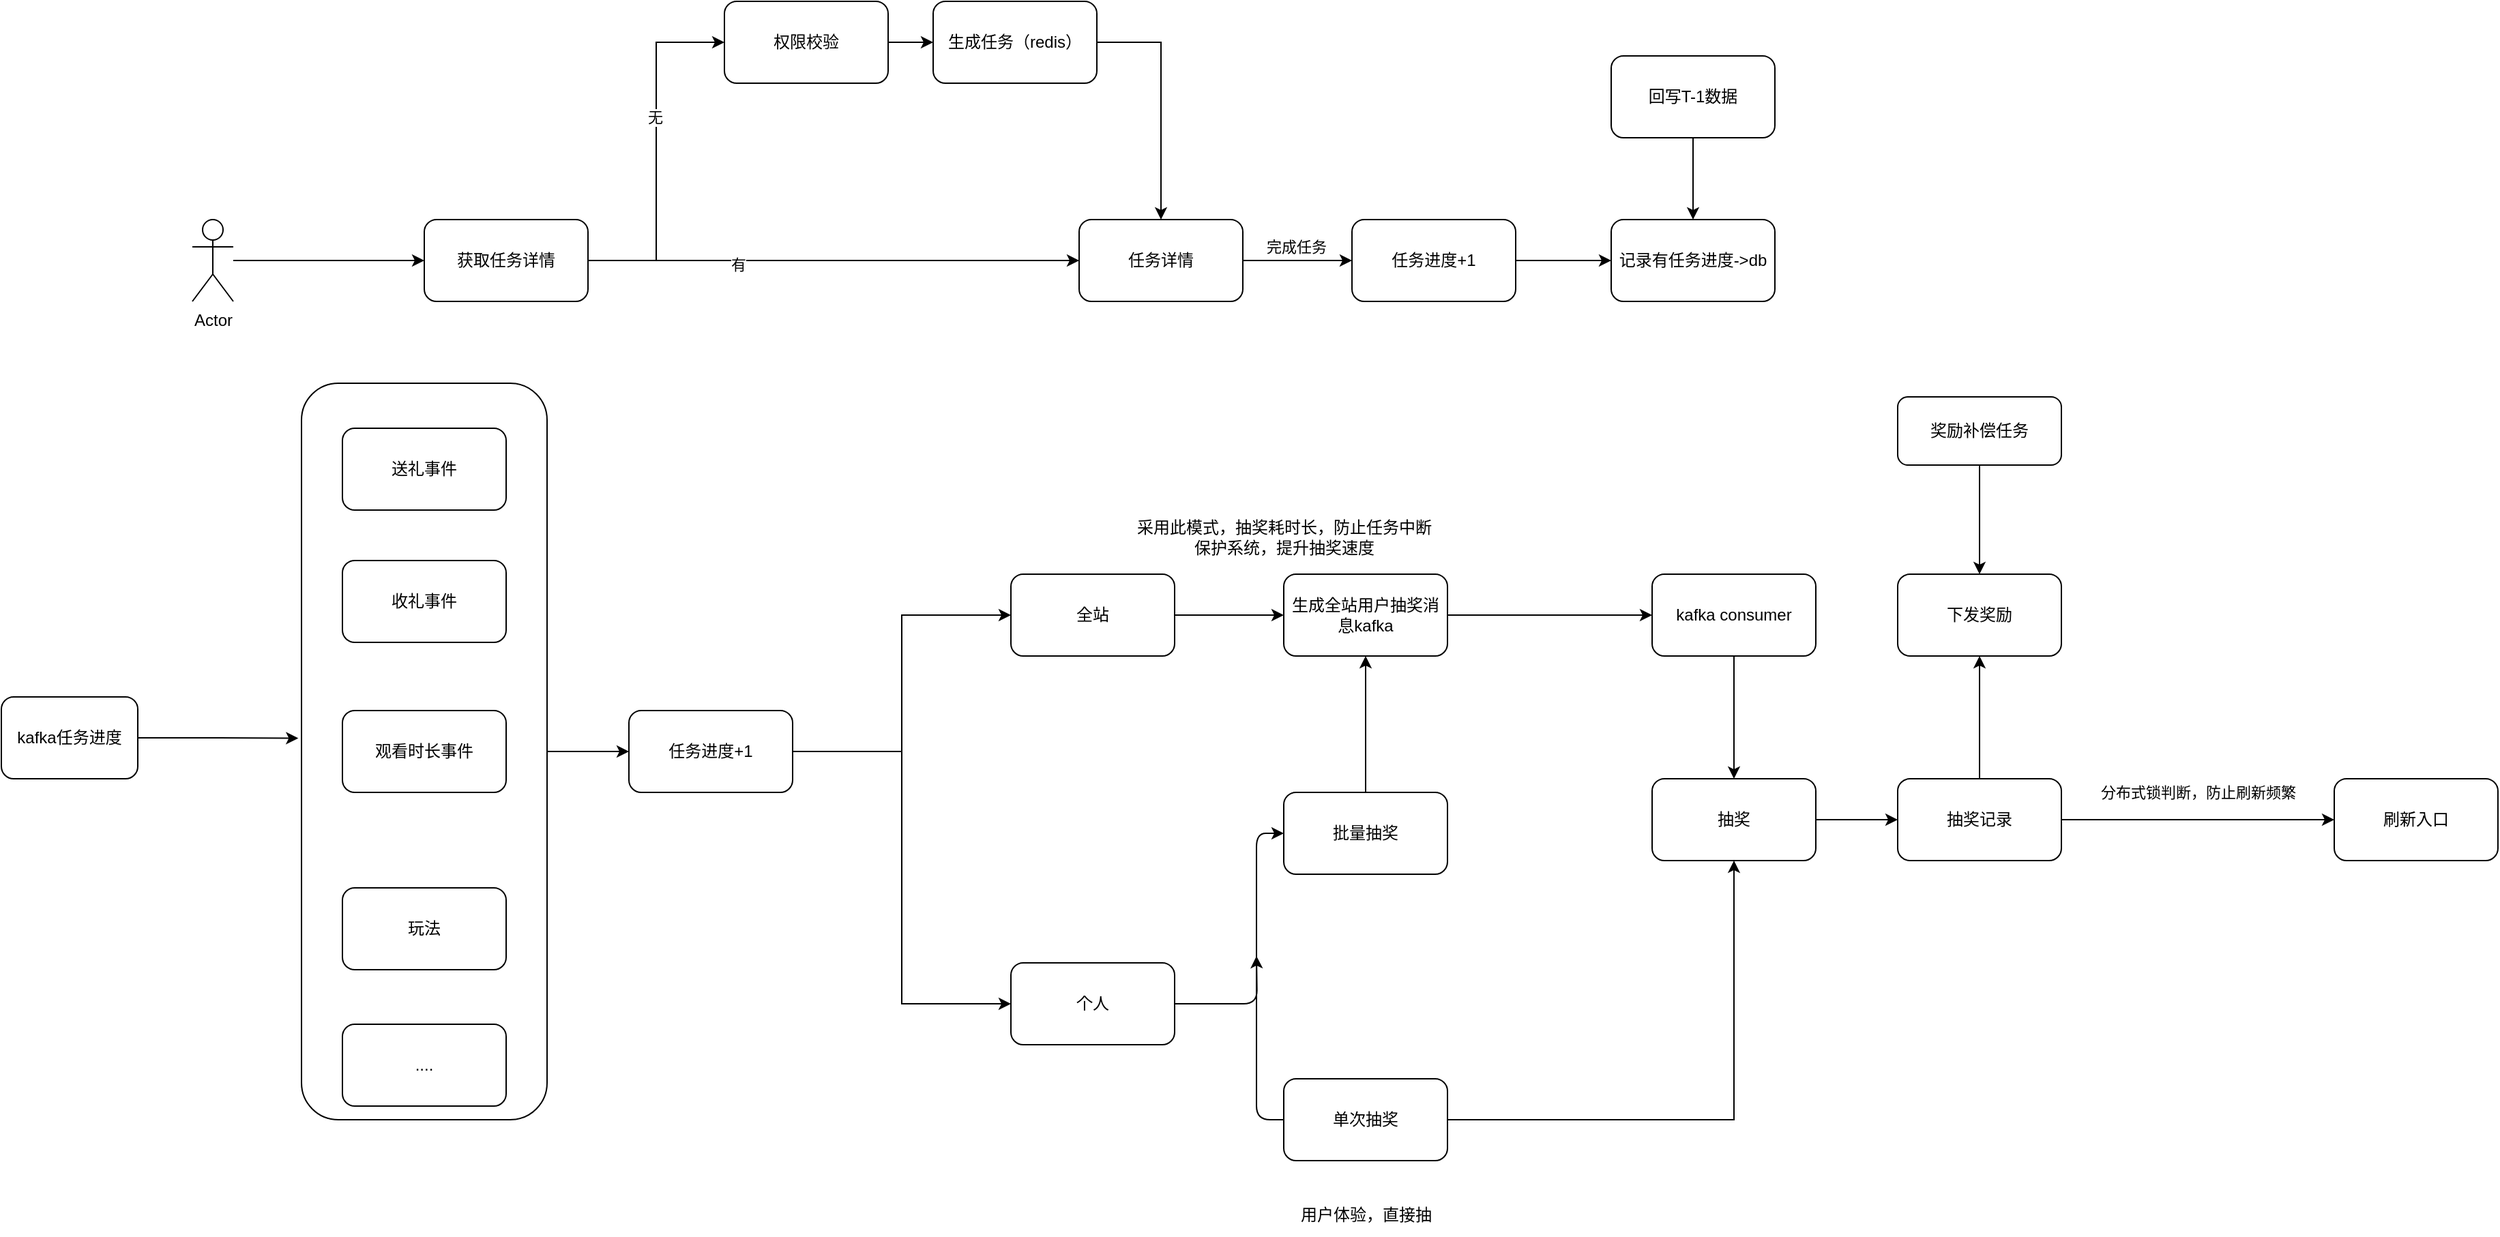 <mxfile version="21.6.6" type="github">
  <diagram name="第 1 页" id="5y6Xqfj9AS7hxCkcyC5c">
    <mxGraphModel dx="2963" dy="2776" grid="1" gridSize="10" guides="1" tooltips="1" connect="1" arrows="1" fold="1" page="1" pageScale="1" pageWidth="827" pageHeight="1169" math="0" shadow="0">
      <root>
        <mxCell id="0" />
        <mxCell id="1" parent="0" />
        <mxCell id="maS5teIkq-afN_RNYWQt-8" style="edgeStyle=orthogonalEdgeStyle;rounded=0;orthogonalLoop=1;jettySize=auto;html=1;exitX=1;exitY=0.5;exitDx=0;exitDy=0;entryX=0;entryY=0.5;entryDx=0;entryDy=0;" edge="1" parent="1" source="maS5teIkq-afN_RNYWQt-6" target="eDOVY2akEdQwVWCUJnqj-24">
          <mxGeometry relative="1" as="geometry" />
        </mxCell>
        <mxCell id="maS5teIkq-afN_RNYWQt-6" value="" style="rounded=1;whiteSpace=wrap;html=1;" vertex="1" parent="1">
          <mxGeometry x="240" y="130" width="180" height="540" as="geometry" />
        </mxCell>
        <mxCell id="eDOVY2akEdQwVWCUJnqj-37" style="edgeStyle=orthogonalEdgeStyle;rounded=0;orthogonalLoop=1;jettySize=auto;html=1;entryX=0;entryY=0.5;entryDx=0;entryDy=0;" parent="1" source="7tZ6_LmN9otQWTiCPjQR-2" target="7tZ6_LmN9otQWTiCPjQR-3" edge="1">
          <mxGeometry relative="1" as="geometry" />
        </mxCell>
        <mxCell id="7tZ6_LmN9otQWTiCPjQR-2" value="Actor" style="shape=umlActor;verticalLabelPosition=bottom;verticalAlign=top;html=1;outlineConnect=0;rounded=1;" parent="1" vertex="1">
          <mxGeometry x="160" y="10" width="30" height="60" as="geometry" />
        </mxCell>
        <mxCell id="7tZ6_LmN9otQWTiCPjQR-15" style="edgeStyle=orthogonalEdgeStyle;orthogonalLoop=1;jettySize=auto;html=1;" parent="1" source="7tZ6_LmN9otQWTiCPjQR-3" target="7tZ6_LmN9otQWTiCPjQR-4" edge="1">
          <mxGeometry relative="1" as="geometry" />
        </mxCell>
        <mxCell id="eDOVY2akEdQwVWCUJnqj-32" value="有" style="edgeLabel;html=1;align=center;verticalAlign=middle;resizable=0;points=[];" parent="7tZ6_LmN9otQWTiCPjQR-15" vertex="1" connectable="0">
          <mxGeometry x="-0.392" y="-3" relative="1" as="geometry">
            <mxPoint as="offset" />
          </mxGeometry>
        </mxCell>
        <mxCell id="eDOVY2akEdQwVWCUJnqj-33" style="edgeStyle=orthogonalEdgeStyle;rounded=0;orthogonalLoop=1;jettySize=auto;html=1;exitX=1;exitY=0.5;exitDx=0;exitDy=0;entryX=0;entryY=0.5;entryDx=0;entryDy=0;" parent="1" source="7tZ6_LmN9otQWTiCPjQR-3" target="7tZ6_LmN9otQWTiCPjQR-8" edge="1">
          <mxGeometry relative="1" as="geometry" />
        </mxCell>
        <mxCell id="eDOVY2akEdQwVWCUJnqj-36" value="无" style="edgeLabel;html=1;align=center;verticalAlign=middle;resizable=0;points=[];" parent="eDOVY2akEdQwVWCUJnqj-33" vertex="1" connectable="0">
          <mxGeometry x="0.2" y="1" relative="1" as="geometry">
            <mxPoint y="1" as="offset" />
          </mxGeometry>
        </mxCell>
        <mxCell id="7tZ6_LmN9otQWTiCPjQR-3" value="获取任务详情" style="rounded=1;whiteSpace=wrap;html=1;" parent="1" vertex="1">
          <mxGeometry x="330" y="10" width="120" height="60" as="geometry" />
        </mxCell>
        <mxCell id="7tZ6_LmN9otQWTiCPjQR-20" style="edgeStyle=orthogonalEdgeStyle;orthogonalLoop=1;jettySize=auto;html=1;entryX=0;entryY=0.5;entryDx=0;entryDy=0;" parent="1" source="7tZ6_LmN9otQWTiCPjQR-4" target="7tZ6_LmN9otQWTiCPjQR-19" edge="1">
          <mxGeometry relative="1" as="geometry" />
        </mxCell>
        <mxCell id="7tZ6_LmN9otQWTiCPjQR-21" value="完成任务&lt;br&gt;" style="edgeLabel;html=1;align=center;verticalAlign=middle;resizable=0;points=[];" parent="7tZ6_LmN9otQWTiCPjQR-20" vertex="1" connectable="0">
          <mxGeometry x="-0.025" y="3" relative="1" as="geometry">
            <mxPoint y="-7" as="offset" />
          </mxGeometry>
        </mxCell>
        <mxCell id="7tZ6_LmN9otQWTiCPjQR-4" value="任务详情" style="rounded=1;whiteSpace=wrap;html=1;" parent="1" vertex="1">
          <mxGeometry x="810" y="10" width="120" height="60" as="geometry" />
        </mxCell>
        <mxCell id="eDOVY2akEdQwVWCUJnqj-34" value="" style="edgeStyle=orthogonalEdgeStyle;rounded=0;orthogonalLoop=1;jettySize=auto;html=1;" parent="1" source="7tZ6_LmN9otQWTiCPjQR-8" target="7tZ6_LmN9otQWTiCPjQR-9" edge="1">
          <mxGeometry relative="1" as="geometry" />
        </mxCell>
        <mxCell id="7tZ6_LmN9otQWTiCPjQR-8" value="权限校验" style="rounded=1;whiteSpace=wrap;html=1;" parent="1" vertex="1">
          <mxGeometry x="550" y="-150" width="120" height="60" as="geometry" />
        </mxCell>
        <mxCell id="eDOVY2akEdQwVWCUJnqj-35" style="edgeStyle=orthogonalEdgeStyle;rounded=0;orthogonalLoop=1;jettySize=auto;html=1;exitX=1;exitY=0.5;exitDx=0;exitDy=0;" parent="1" source="7tZ6_LmN9otQWTiCPjQR-9" target="7tZ6_LmN9otQWTiCPjQR-4" edge="1">
          <mxGeometry relative="1" as="geometry" />
        </mxCell>
        <mxCell id="7tZ6_LmN9otQWTiCPjQR-9" value="生成任务（redis）" style="rounded=1;whiteSpace=wrap;html=1;" parent="1" vertex="1">
          <mxGeometry x="703" y="-150" width="120" height="60" as="geometry" />
        </mxCell>
        <mxCell id="7tZ6_LmN9otQWTiCPjQR-25" style="edgeStyle=orthogonalEdgeStyle;orthogonalLoop=1;jettySize=auto;html=1;exitX=1;exitY=0.5;exitDx=0;exitDy=0;entryX=0;entryY=0.5;entryDx=0;entryDy=0;" parent="1" source="7tZ6_LmN9otQWTiCPjQR-19" target="7tZ6_LmN9otQWTiCPjQR-24" edge="1">
          <mxGeometry relative="1" as="geometry" />
        </mxCell>
        <mxCell id="7tZ6_LmN9otQWTiCPjQR-19" value="任务进度+1" style="rounded=1;whiteSpace=wrap;html=1;" parent="1" vertex="1">
          <mxGeometry x="1010" y="10" width="120" height="60" as="geometry" />
        </mxCell>
        <mxCell id="7tZ6_LmN9otQWTiCPjQR-24" value="记录有任务进度-&amp;gt;db" style="rounded=1;whiteSpace=wrap;html=1;" parent="1" vertex="1">
          <mxGeometry x="1200" y="10" width="120" height="60" as="geometry" />
        </mxCell>
        <mxCell id="7tZ6_LmN9otQWTiCPjQR-27" style="edgeStyle=orthogonalEdgeStyle;orthogonalLoop=1;jettySize=auto;html=1;exitX=0.5;exitY=1;exitDx=0;exitDy=0;entryX=0.5;entryY=0;entryDx=0;entryDy=0;" parent="1" source="7tZ6_LmN9otQWTiCPjQR-26" target="7tZ6_LmN9otQWTiCPjQR-24" edge="1">
          <mxGeometry relative="1" as="geometry" />
        </mxCell>
        <mxCell id="7tZ6_LmN9otQWTiCPjQR-26" value="回写T-1数据" style="rounded=1;whiteSpace=wrap;html=1;" parent="1" vertex="1">
          <mxGeometry x="1200" y="-110" width="120" height="60" as="geometry" />
        </mxCell>
        <mxCell id="7tZ6_LmN9otQWTiCPjQR-47" style="edgeStyle=orthogonalEdgeStyle;orthogonalLoop=1;jettySize=auto;html=1;exitX=0;exitY=0.5;exitDx=0;exitDy=0;entryX=0;entryY=0.5;entryDx=0;entryDy=0;" parent="1" source="7tZ6_LmN9otQWTiCPjQR-42" target="7tZ6_LmN9otQWTiCPjQR-34" edge="1">
          <mxGeometry relative="1" as="geometry" />
        </mxCell>
        <mxCell id="7tZ6_LmN9otQWTiCPjQR-50" style="edgeStyle=orthogonalEdgeStyle;orthogonalLoop=1;jettySize=auto;html=1;exitX=1;exitY=0.5;exitDx=0;exitDy=0;" parent="1" source="7tZ6_LmN9otQWTiCPjQR-32" edge="1">
          <mxGeometry relative="1" as="geometry">
            <mxPoint x="940" y="550" as="targetPoint" />
          </mxGeometry>
        </mxCell>
        <mxCell id="7tZ6_LmN9otQWTiCPjQR-32" value="个人" style="rounded=1;whiteSpace=wrap;html=1;" parent="1" vertex="1">
          <mxGeometry x="760" y="555" width="120" height="60" as="geometry" />
        </mxCell>
        <mxCell id="7tZ6_LmN9otQWTiCPjQR-45" style="edgeStyle=orthogonalEdgeStyle;orthogonalLoop=1;jettySize=auto;html=1;exitX=1;exitY=0.5;exitDx=0;exitDy=0;entryX=0;entryY=0.5;entryDx=0;entryDy=0;" parent="1" source="7tZ6_LmN9otQWTiCPjQR-33" target="7tZ6_LmN9otQWTiCPjQR-36" edge="1">
          <mxGeometry relative="1" as="geometry" />
        </mxCell>
        <mxCell id="7tZ6_LmN9otQWTiCPjQR-33" value="全站" style="rounded=1;whiteSpace=wrap;html=1;" parent="1" vertex="1">
          <mxGeometry x="760" y="270" width="120" height="60" as="geometry" />
        </mxCell>
        <mxCell id="7tZ6_LmN9otQWTiCPjQR-46" style="edgeStyle=orthogonalEdgeStyle;orthogonalLoop=1;jettySize=auto;html=1;entryX=0.5;entryY=1;entryDx=0;entryDy=0;" parent="1" source="7tZ6_LmN9otQWTiCPjQR-34" target="7tZ6_LmN9otQWTiCPjQR-36" edge="1">
          <mxGeometry relative="1" as="geometry" />
        </mxCell>
        <mxCell id="7tZ6_LmN9otQWTiCPjQR-34" value="批量抽奖" style="rounded=1;whiteSpace=wrap;html=1;" parent="1" vertex="1">
          <mxGeometry x="960" y="430" width="120" height="60" as="geometry" />
        </mxCell>
        <mxCell id="eDOVY2akEdQwVWCUJnqj-9" value="" style="edgeStyle=orthogonalEdgeStyle;rounded=0;orthogonalLoop=1;jettySize=auto;html=1;" parent="1" source="7tZ6_LmN9otQWTiCPjQR-35" target="eDOVY2akEdQwVWCUJnqj-8" edge="1">
          <mxGeometry relative="1" as="geometry" />
        </mxCell>
        <mxCell id="7tZ6_LmN9otQWTiCPjQR-35" value="抽奖" style="rounded=1;whiteSpace=wrap;html=1;" parent="1" vertex="1">
          <mxGeometry x="1230" y="420" width="120" height="60" as="geometry" />
        </mxCell>
        <mxCell id="eDOVY2akEdQwVWCUJnqj-39" style="edgeStyle=orthogonalEdgeStyle;rounded=0;orthogonalLoop=1;jettySize=auto;html=1;entryX=0;entryY=0.5;entryDx=0;entryDy=0;" parent="1" source="7tZ6_LmN9otQWTiCPjQR-36" target="eDOVY2akEdQwVWCUJnqj-1" edge="1">
          <mxGeometry relative="1" as="geometry" />
        </mxCell>
        <mxCell id="7tZ6_LmN9otQWTiCPjQR-36" value="生成全站用户抽奖消息kafka" style="rounded=1;whiteSpace=wrap;html=1;" parent="1" vertex="1">
          <mxGeometry x="960" y="270" width="120" height="60" as="geometry" />
        </mxCell>
        <mxCell id="eDOVY2akEdQwVWCUJnqj-6" style="edgeStyle=orthogonalEdgeStyle;rounded=0;orthogonalLoop=1;jettySize=auto;html=1;exitX=1;exitY=0.5;exitDx=0;exitDy=0;" parent="1" source="7tZ6_LmN9otQWTiCPjQR-42" target="7tZ6_LmN9otQWTiCPjQR-35" edge="1">
          <mxGeometry relative="1" as="geometry" />
        </mxCell>
        <mxCell id="7tZ6_LmN9otQWTiCPjQR-42" value="单次抽奖" style="rounded=1;whiteSpace=wrap;html=1;" parent="1" vertex="1">
          <mxGeometry x="960" y="640" width="120" height="60" as="geometry" />
        </mxCell>
        <mxCell id="eDOVY2akEdQwVWCUJnqj-7" value="" style="edgeStyle=orthogonalEdgeStyle;rounded=0;orthogonalLoop=1;jettySize=auto;html=1;" parent="1" source="eDOVY2akEdQwVWCUJnqj-1" target="7tZ6_LmN9otQWTiCPjQR-35" edge="1">
          <mxGeometry relative="1" as="geometry" />
        </mxCell>
        <mxCell id="eDOVY2akEdQwVWCUJnqj-1" value="kafka consumer" style="rounded=1;whiteSpace=wrap;html=1;" parent="1" vertex="1">
          <mxGeometry x="1230" y="270" width="120" height="60" as="geometry" />
        </mxCell>
        <mxCell id="eDOVY2akEdQwVWCUJnqj-12" style="edgeStyle=orthogonalEdgeStyle;rounded=0;orthogonalLoop=1;jettySize=auto;html=1;entryX=0;entryY=0.5;entryDx=0;entryDy=0;" parent="1" source="eDOVY2akEdQwVWCUJnqj-8" target="eDOVY2akEdQwVWCUJnqj-11" edge="1">
          <mxGeometry relative="1" as="geometry" />
        </mxCell>
        <mxCell id="eDOVY2akEdQwVWCUJnqj-14" value="分布式锁判断，防止刷新频繁" style="edgeLabel;html=1;align=center;verticalAlign=middle;resizable=0;points=[];" parent="eDOVY2akEdQwVWCUJnqj-12" vertex="1" connectable="0">
          <mxGeometry x="-0.283" y="3" relative="1" as="geometry">
            <mxPoint x="28" y="-17" as="offset" />
          </mxGeometry>
        </mxCell>
        <mxCell id="eDOVY2akEdQwVWCUJnqj-20" style="edgeStyle=orthogonalEdgeStyle;rounded=0;orthogonalLoop=1;jettySize=auto;html=1;exitX=0.5;exitY=0;exitDx=0;exitDy=0;entryX=0.5;entryY=1;entryDx=0;entryDy=0;" parent="1" source="eDOVY2akEdQwVWCUJnqj-8" target="eDOVY2akEdQwVWCUJnqj-19" edge="1">
          <mxGeometry relative="1" as="geometry" />
        </mxCell>
        <mxCell id="eDOVY2akEdQwVWCUJnqj-8" value="抽奖记录" style="rounded=1;whiteSpace=wrap;html=1;" parent="1" vertex="1">
          <mxGeometry x="1410" y="420" width="120" height="60" as="geometry" />
        </mxCell>
        <mxCell id="eDOVY2akEdQwVWCUJnqj-11" value="刷新入口" style="rounded=1;whiteSpace=wrap;html=1;" parent="1" vertex="1">
          <mxGeometry x="1730" y="420" width="120" height="60" as="geometry" />
        </mxCell>
        <mxCell id="eDOVY2akEdQwVWCUJnqj-16" value="采用此模式，抽奖耗时长，防止任务中断&lt;br&gt;保护系统，提升抽奖速度" style="text;html=1;align=center;verticalAlign=middle;resizable=0;points=[];autosize=1;strokeColor=none;fillColor=none;" parent="1" vertex="1">
          <mxGeometry x="840" y="223" width="240" height="40" as="geometry" />
        </mxCell>
        <mxCell id="eDOVY2akEdQwVWCUJnqj-17" value="用户体验，直接抽" style="text;html=1;align=center;verticalAlign=middle;resizable=0;points=[];autosize=1;strokeColor=none;fillColor=none;" parent="1" vertex="1">
          <mxGeometry x="960" y="725" width="120" height="30" as="geometry" />
        </mxCell>
        <mxCell id="eDOVY2akEdQwVWCUJnqj-22" value="" style="edgeStyle=orthogonalEdgeStyle;rounded=0;orthogonalLoop=1;jettySize=auto;html=1;" parent="1" source="eDOVY2akEdQwVWCUJnqj-18" target="eDOVY2akEdQwVWCUJnqj-19" edge="1">
          <mxGeometry relative="1" as="geometry" />
        </mxCell>
        <mxCell id="eDOVY2akEdQwVWCUJnqj-18" value="奖励补偿任务" style="rounded=1;whiteSpace=wrap;html=1;" parent="1" vertex="1">
          <mxGeometry x="1410" y="140" width="120" height="50" as="geometry" />
        </mxCell>
        <mxCell id="eDOVY2akEdQwVWCUJnqj-19" value="下发奖励" style="rounded=1;whiteSpace=wrap;html=1;" parent="1" vertex="1">
          <mxGeometry x="1410" y="270" width="120" height="60" as="geometry" />
        </mxCell>
        <mxCell id="maS5teIkq-afN_RNYWQt-10" style="edgeStyle=orthogonalEdgeStyle;rounded=0;orthogonalLoop=1;jettySize=auto;html=1;exitX=1;exitY=0.5;exitDx=0;exitDy=0;entryX=-0.013;entryY=0.482;entryDx=0;entryDy=0;entryPerimeter=0;" edge="1" parent="1" source="eDOVY2akEdQwVWCUJnqj-23" target="maS5teIkq-afN_RNYWQt-6">
          <mxGeometry relative="1" as="geometry" />
        </mxCell>
        <mxCell id="eDOVY2akEdQwVWCUJnqj-23" value="kafka任务进度" style="rounded=1;whiteSpace=wrap;html=1;" parent="1" vertex="1">
          <mxGeometry x="20" y="360" width="100" height="60" as="geometry" />
        </mxCell>
        <mxCell id="eDOVY2akEdQwVWCUJnqj-26" style="edgeStyle=orthogonalEdgeStyle;rounded=0;orthogonalLoop=1;jettySize=auto;html=1;exitX=1;exitY=0.5;exitDx=0;exitDy=0;entryX=0;entryY=0.5;entryDx=0;entryDy=0;" parent="1" source="eDOVY2akEdQwVWCUJnqj-24" target="7tZ6_LmN9otQWTiCPjQR-33" edge="1">
          <mxGeometry relative="1" as="geometry" />
        </mxCell>
        <mxCell id="eDOVY2akEdQwVWCUJnqj-27" style="edgeStyle=orthogonalEdgeStyle;rounded=0;orthogonalLoop=1;jettySize=auto;html=1;exitX=1;exitY=0.5;exitDx=0;exitDy=0;entryX=0;entryY=0.5;entryDx=0;entryDy=0;" parent="1" source="eDOVY2akEdQwVWCUJnqj-24" target="7tZ6_LmN9otQWTiCPjQR-32" edge="1">
          <mxGeometry relative="1" as="geometry" />
        </mxCell>
        <mxCell id="eDOVY2akEdQwVWCUJnqj-24" value="任务进度+1" style="rounded=1;whiteSpace=wrap;html=1;" parent="1" vertex="1">
          <mxGeometry x="480" y="370" width="120" height="60" as="geometry" />
        </mxCell>
        <mxCell id="maS5teIkq-afN_RNYWQt-1" value="送礼事件" style="rounded=1;whiteSpace=wrap;html=1;" vertex="1" parent="1">
          <mxGeometry x="270" y="163" width="120" height="60" as="geometry" />
        </mxCell>
        <mxCell id="maS5teIkq-afN_RNYWQt-2" value="收礼事件" style="rounded=1;whiteSpace=wrap;html=1;" vertex="1" parent="1">
          <mxGeometry x="270" y="260" width="120" height="60" as="geometry" />
        </mxCell>
        <mxCell id="maS5teIkq-afN_RNYWQt-3" value="观看时长事件" style="rounded=1;whiteSpace=wrap;html=1;" vertex="1" parent="1">
          <mxGeometry x="270" y="370" width="120" height="60" as="geometry" />
        </mxCell>
        <mxCell id="maS5teIkq-afN_RNYWQt-4" value="玩法" style="rounded=1;whiteSpace=wrap;html=1;" vertex="1" parent="1">
          <mxGeometry x="270" y="500" width="120" height="60" as="geometry" />
        </mxCell>
        <mxCell id="maS5teIkq-afN_RNYWQt-5" value="...." style="rounded=1;whiteSpace=wrap;html=1;" vertex="1" parent="1">
          <mxGeometry x="270" y="600" width="120" height="60" as="geometry" />
        </mxCell>
      </root>
    </mxGraphModel>
  </diagram>
</mxfile>
